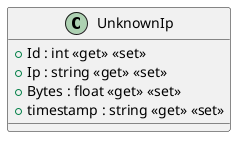 @startuml
class UnknownIp {
    + Id : int <<get>> <<set>>
    + Ip : string <<get>> <<set>>
    + Bytes : float <<get>> <<set>>
    + timestamp : string <<get>> <<set>>
}
@enduml
